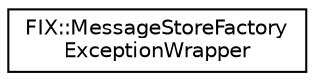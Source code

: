 digraph "Graphical Class Hierarchy"
{
  edge [fontname="Helvetica",fontsize="10",labelfontname="Helvetica",labelfontsize="10"];
  node [fontname="Helvetica",fontsize="10",shape=record];
  rankdir="LR";
  Node0 [label="FIX::MessageStoreFactory\lExceptionWrapper",height=0.2,width=0.4,color="black", fillcolor="white", style="filled",URL="$class_f_i_x_1_1_message_store_factory_exception_wrapper.html"];
}
